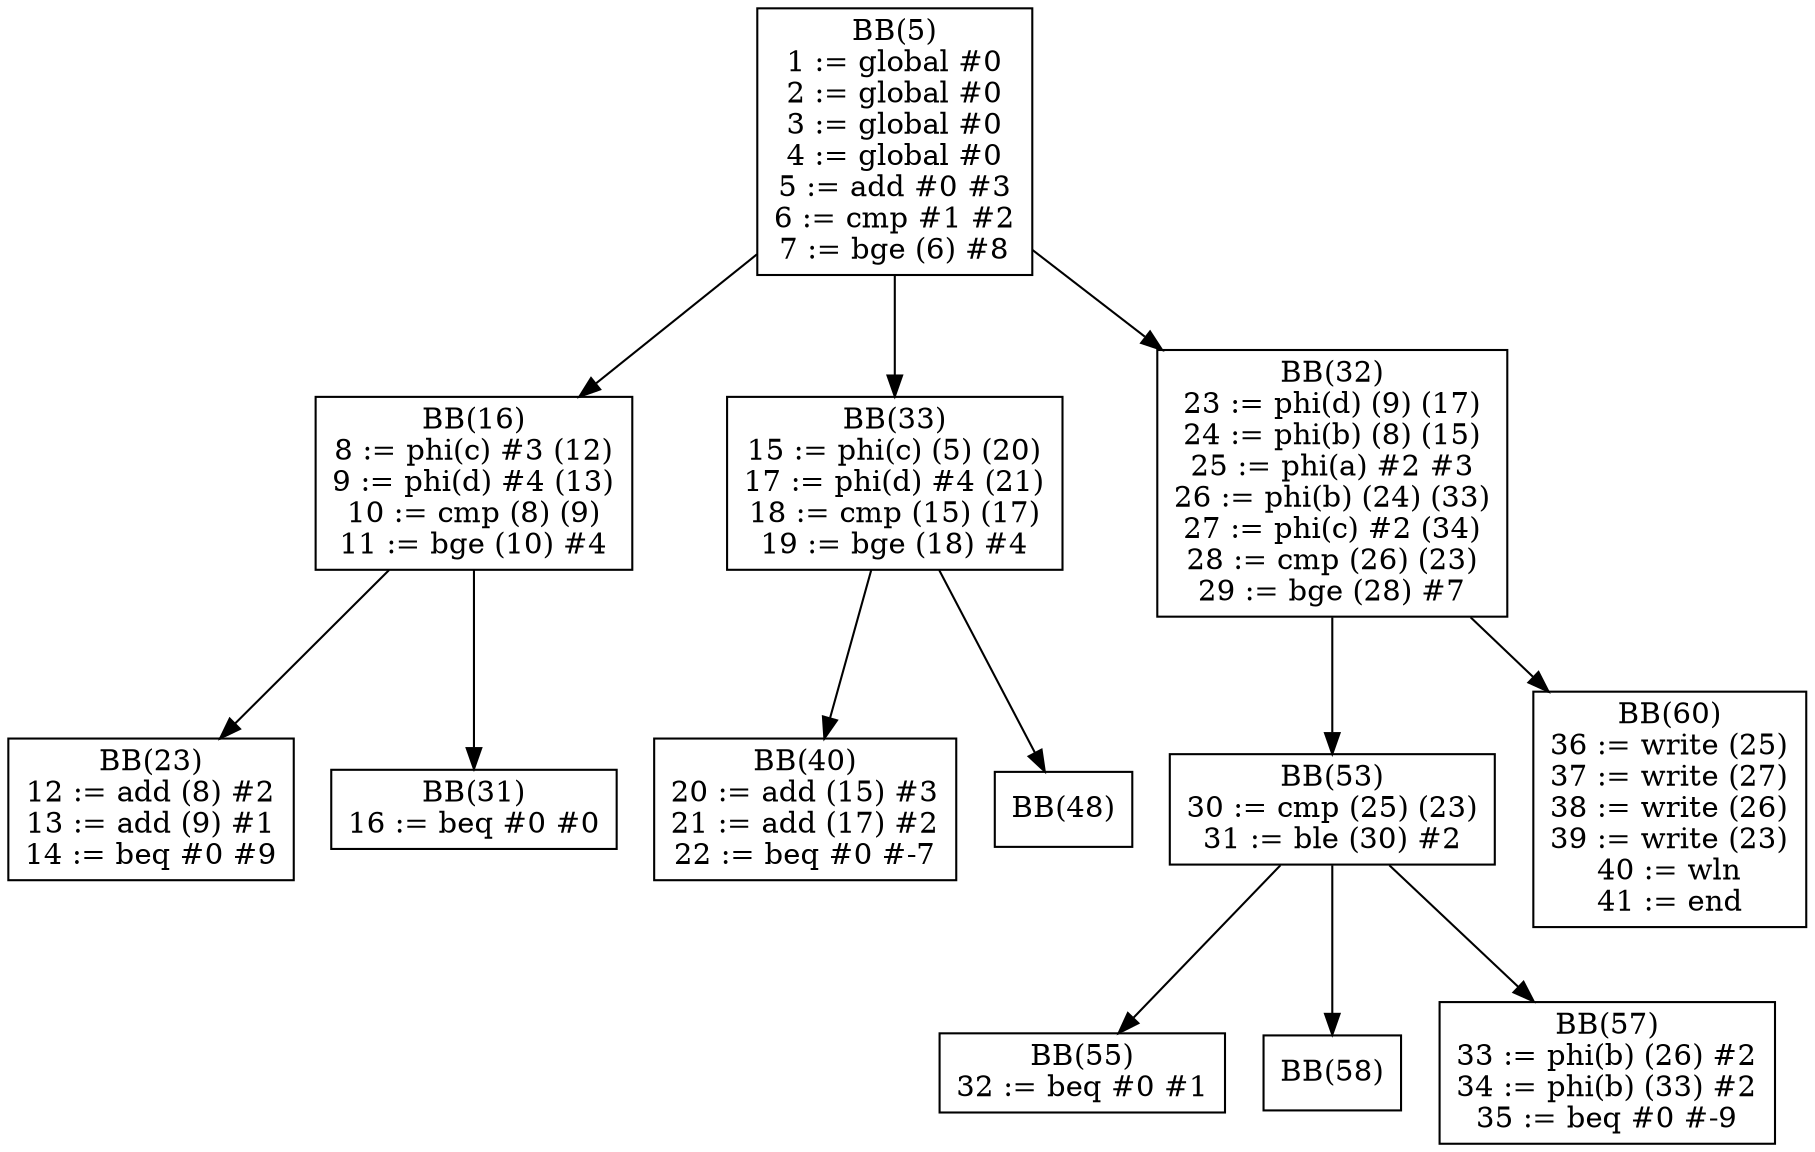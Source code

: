 digraph dom {
BB5[shape = box, label = "BB(5)\n" + "1 := global #0\n" + "2 := global #0\n" + "3 := global #0\n" + "4 := global #0\n" + "5 := add #0 #3\n" + "6 := cmp #1 #2\n" + "7 := bge (6) #8\n"];
BB16[shape = box, label = "BB(16)\n" + "8 := phi(c) #3 (12)\n" + "9 := phi(d) #4 (13)\n" + "10 := cmp (8) (9)\n" + "11 := bge (10) #4\n"];
BB33[shape = box, label = "BB(33)\n" + "15 := phi(c) (5) (20)\n" + "17 := phi(d) #4 (21)\n" + "18 := cmp (15) (17)\n" + "19 := bge (18) #4\n"];
BB32[shape = box, label = "BB(32)\n" + "23 := phi(d) (9) (17)\n" + "24 := phi(b) (8) (15)\n" + "25 := phi(a) #2 #3\n" + "26 := phi(b) (24) (33)\n" + "27 := phi(c) #2 (34)\n" + "28 := cmp (26) (23)\n" + "29 := bge (28) #7\n"];
BB23[shape = box, label = "BB(23)\n" + "12 := add (8) #2\n" + "13 := add (9) #1\n" + "14 := beq #0 #9\n"];
BB31[shape = box, label = "BB(31)\n" + "16 := beq #0 #0\n"];
BB40[shape = box, label = "BB(40)\n" + "20 := add (15) #3\n" + "21 := add (17) #2\n" + "22 := beq #0 #-7\n"];
BB48[shape = box, label = "BB(48)\n"];
BB53[shape = box, label = "BB(53)\n" + "30 := cmp (25) (23)\n" + "31 := ble (30) #2\n"];
BB60[shape = box, label = "BB(60)\n" + "36 := write (25)\n" + "37 := write (27)\n" + "38 := write (26)\n" + "39 := write (23)\n" + "40 := wln\n" + "41 := end\n"];
BB55[shape = box, label = "BB(55)\n" + "32 := beq #0 #1\n"];
BB58[shape = box, label = "BB(58)\n"];
BB57[shape = box, label = "BB(57)\n" + "33 := phi(b) (26) #2\n" + "34 := phi(b) (33) #2\n" + "35 := beq #0 #-9\n"];
BB5 -> BB16;
BB5 -> BB33;
BB5 -> BB32;
BB16 -> BB23;
BB16 -> BB31;
BB33 -> BB40;
BB33 -> BB48;
BB32 -> BB53;
BB32 -> BB60;
BB53 -> BB55;
BB53 -> BB58;
BB53 -> BB57;
}
